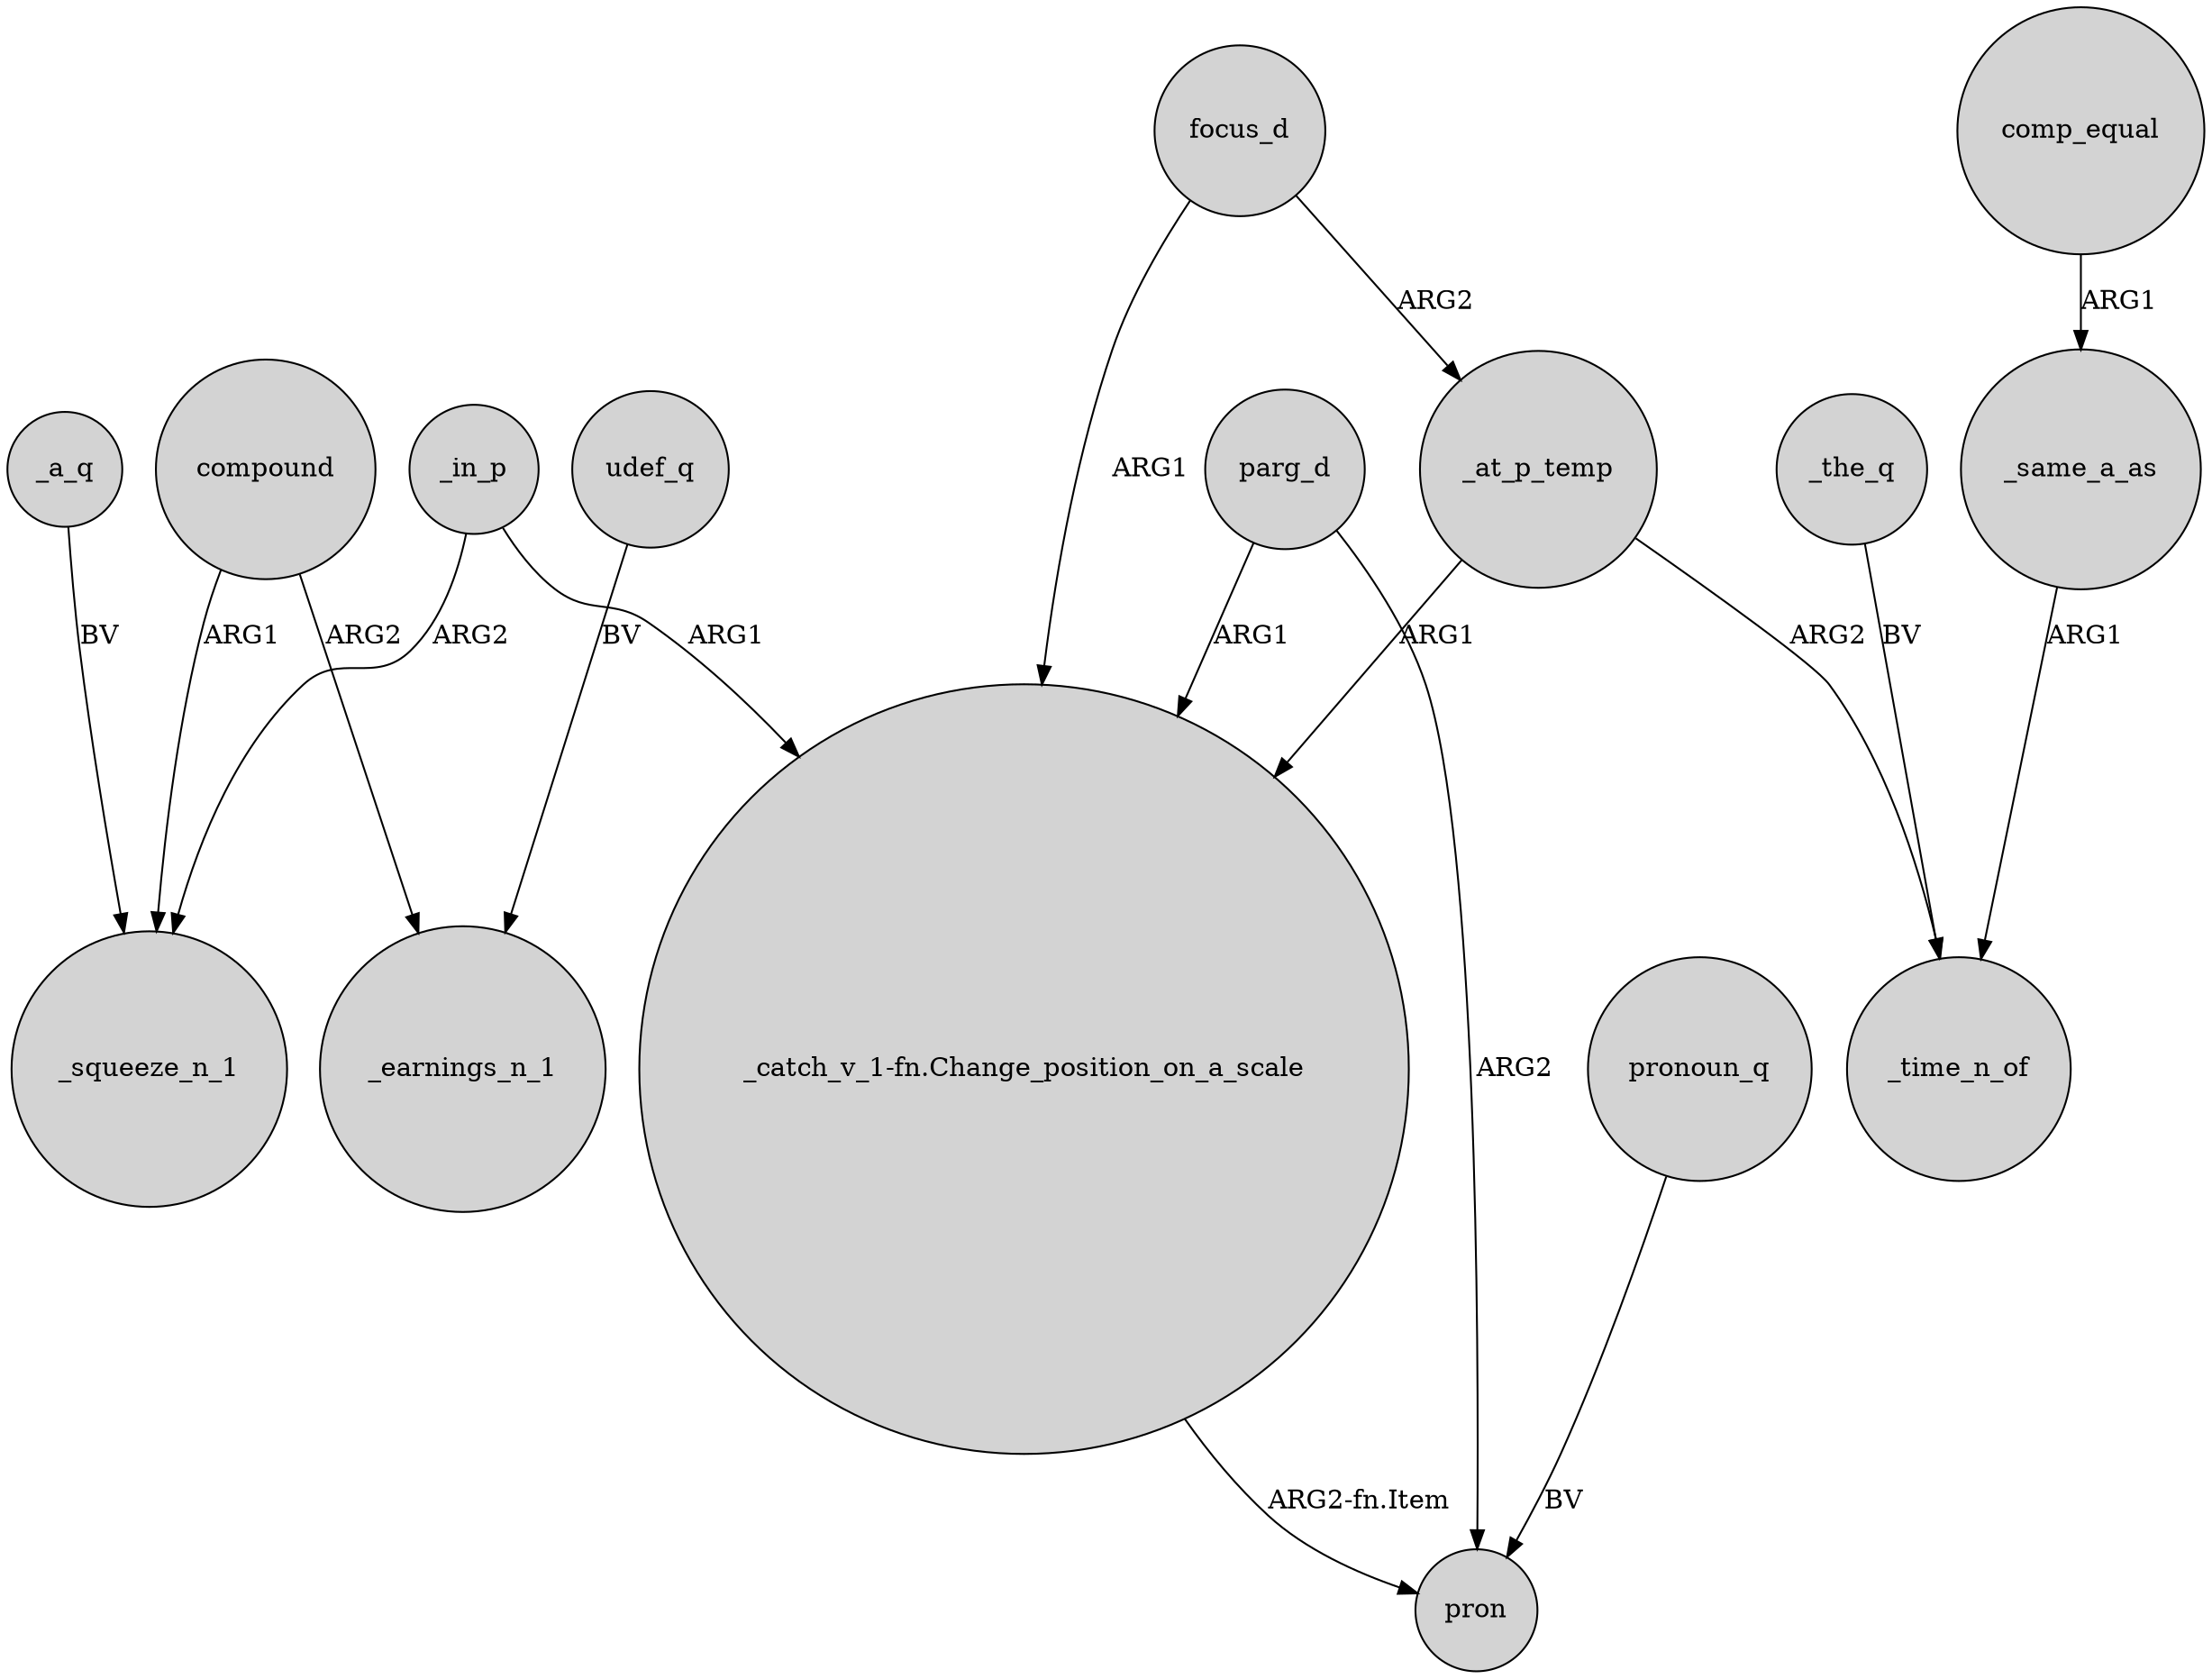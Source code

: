 digraph {
	node [shape=circle style=filled]
	_in_p -> _squeeze_n_1 [label=ARG2]
	udef_q -> _earnings_n_1 [label=BV]
	focus_d -> _at_p_temp [label=ARG2]
	_at_p_temp -> _time_n_of [label=ARG2]
	_the_q -> _time_n_of [label=BV]
	_in_p -> "_catch_v_1-fn.Change_position_on_a_scale" [label=ARG1]
	_a_q -> _squeeze_n_1 [label=BV]
	_same_a_as -> _time_n_of [label=ARG1]
	compound -> _squeeze_n_1 [label=ARG1]
	focus_d -> "_catch_v_1-fn.Change_position_on_a_scale" [label=ARG1]
	parg_d -> "_catch_v_1-fn.Change_position_on_a_scale" [label=ARG1]
	comp_equal -> _same_a_as [label=ARG1]
	"_catch_v_1-fn.Change_position_on_a_scale" -> pron [label="ARG2-fn.Item"]
	compound -> _earnings_n_1 [label=ARG2]
	pronoun_q -> pron [label=BV]
	_at_p_temp -> "_catch_v_1-fn.Change_position_on_a_scale" [label=ARG1]
	parg_d -> pron [label=ARG2]
}

